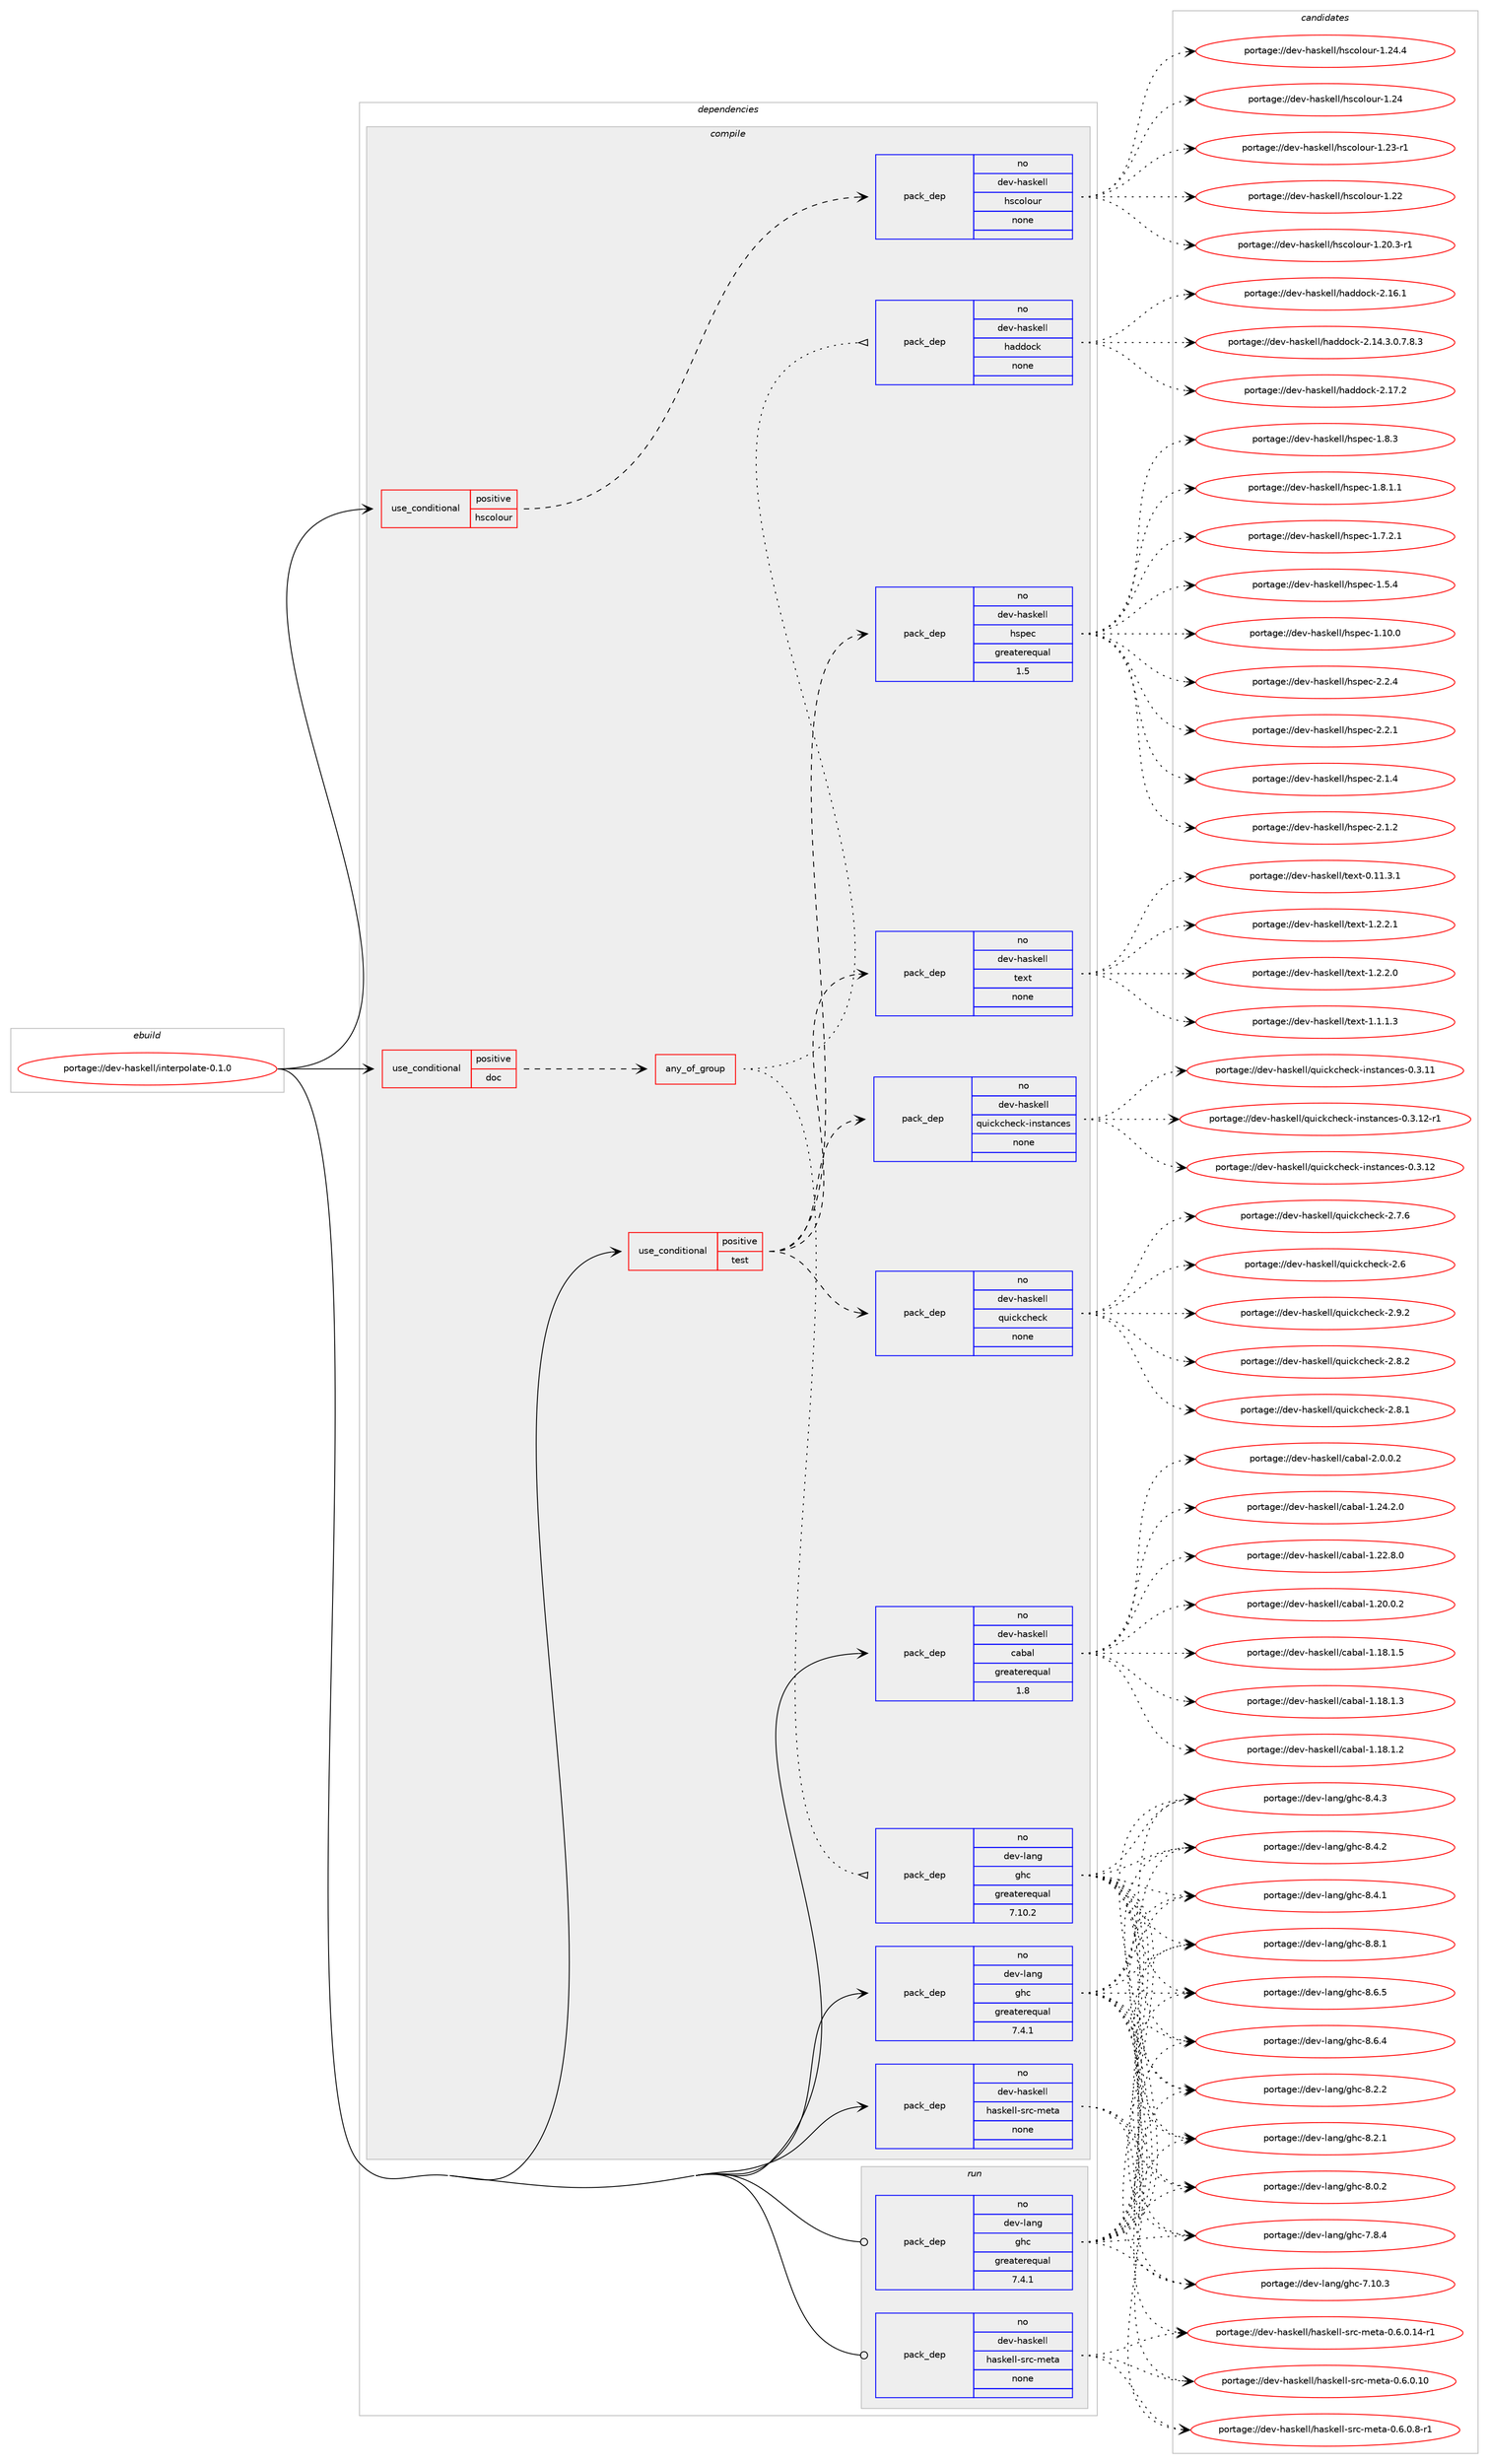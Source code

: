 digraph prolog {

# *************
# Graph options
# *************

newrank=true;
concentrate=true;
compound=true;
graph [rankdir=LR,fontname=Helvetica,fontsize=10,ranksep=1.5];#, ranksep=2.5, nodesep=0.2];
edge  [arrowhead=vee];
node  [fontname=Helvetica,fontsize=10];

# **********
# The ebuild
# **********

subgraph cluster_leftcol {
color=gray;
label=<<i>ebuild</i>>;
id [label="portage://dev-haskell/interpolate-0.1.0", color=red, width=4, href="../dev-haskell/interpolate-0.1.0.svg"];
}

# ****************
# The dependencies
# ****************

subgraph cluster_midcol {
color=gray;
label=<<i>dependencies</i>>;
subgraph cluster_compile {
fillcolor="#eeeeee";
style=filled;
label=<<i>compile</i>>;
subgraph cond133088 {
dependency555394 [label=<<TABLE BORDER="0" CELLBORDER="1" CELLSPACING="0" CELLPADDING="4"><TR><TD ROWSPAN="3" CELLPADDING="10">use_conditional</TD></TR><TR><TD>positive</TD></TR><TR><TD>doc</TD></TR></TABLE>>, shape=none, color=red];
subgraph any6172 {
dependency555395 [label=<<TABLE BORDER="0" CELLBORDER="1" CELLSPACING="0" CELLPADDING="4"><TR><TD CELLPADDING="10">any_of_group</TD></TR></TABLE>>, shape=none, color=red];subgraph pack415897 {
dependency555396 [label=<<TABLE BORDER="0" CELLBORDER="1" CELLSPACING="0" CELLPADDING="4" WIDTH="220"><TR><TD ROWSPAN="6" CELLPADDING="30">pack_dep</TD></TR><TR><TD WIDTH="110">no</TD></TR><TR><TD>dev-haskell</TD></TR><TR><TD>haddock</TD></TR><TR><TD>none</TD></TR><TR><TD></TD></TR></TABLE>>, shape=none, color=blue];
}
dependency555395:e -> dependency555396:w [weight=20,style="dotted",arrowhead="oinv"];
subgraph pack415898 {
dependency555397 [label=<<TABLE BORDER="0" CELLBORDER="1" CELLSPACING="0" CELLPADDING="4" WIDTH="220"><TR><TD ROWSPAN="6" CELLPADDING="30">pack_dep</TD></TR><TR><TD WIDTH="110">no</TD></TR><TR><TD>dev-lang</TD></TR><TR><TD>ghc</TD></TR><TR><TD>greaterequal</TD></TR><TR><TD>7.10.2</TD></TR></TABLE>>, shape=none, color=blue];
}
dependency555395:e -> dependency555397:w [weight=20,style="dotted",arrowhead="oinv"];
}
dependency555394:e -> dependency555395:w [weight=20,style="dashed",arrowhead="vee"];
}
id:e -> dependency555394:w [weight=20,style="solid",arrowhead="vee"];
subgraph cond133089 {
dependency555398 [label=<<TABLE BORDER="0" CELLBORDER="1" CELLSPACING="0" CELLPADDING="4"><TR><TD ROWSPAN="3" CELLPADDING="10">use_conditional</TD></TR><TR><TD>positive</TD></TR><TR><TD>hscolour</TD></TR></TABLE>>, shape=none, color=red];
subgraph pack415899 {
dependency555399 [label=<<TABLE BORDER="0" CELLBORDER="1" CELLSPACING="0" CELLPADDING="4" WIDTH="220"><TR><TD ROWSPAN="6" CELLPADDING="30">pack_dep</TD></TR><TR><TD WIDTH="110">no</TD></TR><TR><TD>dev-haskell</TD></TR><TR><TD>hscolour</TD></TR><TR><TD>none</TD></TR><TR><TD></TD></TR></TABLE>>, shape=none, color=blue];
}
dependency555398:e -> dependency555399:w [weight=20,style="dashed",arrowhead="vee"];
}
id:e -> dependency555398:w [weight=20,style="solid",arrowhead="vee"];
subgraph cond133090 {
dependency555400 [label=<<TABLE BORDER="0" CELLBORDER="1" CELLSPACING="0" CELLPADDING="4"><TR><TD ROWSPAN="3" CELLPADDING="10">use_conditional</TD></TR><TR><TD>positive</TD></TR><TR><TD>test</TD></TR></TABLE>>, shape=none, color=red];
subgraph pack415900 {
dependency555401 [label=<<TABLE BORDER="0" CELLBORDER="1" CELLSPACING="0" CELLPADDING="4" WIDTH="220"><TR><TD ROWSPAN="6" CELLPADDING="30">pack_dep</TD></TR><TR><TD WIDTH="110">no</TD></TR><TR><TD>dev-haskell</TD></TR><TR><TD>hspec</TD></TR><TR><TD>greaterequal</TD></TR><TR><TD>1.5</TD></TR></TABLE>>, shape=none, color=blue];
}
dependency555400:e -> dependency555401:w [weight=20,style="dashed",arrowhead="vee"];
subgraph pack415901 {
dependency555402 [label=<<TABLE BORDER="0" CELLBORDER="1" CELLSPACING="0" CELLPADDING="4" WIDTH="220"><TR><TD ROWSPAN="6" CELLPADDING="30">pack_dep</TD></TR><TR><TD WIDTH="110">no</TD></TR><TR><TD>dev-haskell</TD></TR><TR><TD>quickcheck</TD></TR><TR><TD>none</TD></TR><TR><TD></TD></TR></TABLE>>, shape=none, color=blue];
}
dependency555400:e -> dependency555402:w [weight=20,style="dashed",arrowhead="vee"];
subgraph pack415902 {
dependency555403 [label=<<TABLE BORDER="0" CELLBORDER="1" CELLSPACING="0" CELLPADDING="4" WIDTH="220"><TR><TD ROWSPAN="6" CELLPADDING="30">pack_dep</TD></TR><TR><TD WIDTH="110">no</TD></TR><TR><TD>dev-haskell</TD></TR><TR><TD>quickcheck-instances</TD></TR><TR><TD>none</TD></TR><TR><TD></TD></TR></TABLE>>, shape=none, color=blue];
}
dependency555400:e -> dependency555403:w [weight=20,style="dashed",arrowhead="vee"];
subgraph pack415903 {
dependency555404 [label=<<TABLE BORDER="0" CELLBORDER="1" CELLSPACING="0" CELLPADDING="4" WIDTH="220"><TR><TD ROWSPAN="6" CELLPADDING="30">pack_dep</TD></TR><TR><TD WIDTH="110">no</TD></TR><TR><TD>dev-haskell</TD></TR><TR><TD>text</TD></TR><TR><TD>none</TD></TR><TR><TD></TD></TR></TABLE>>, shape=none, color=blue];
}
dependency555400:e -> dependency555404:w [weight=20,style="dashed",arrowhead="vee"];
}
id:e -> dependency555400:w [weight=20,style="solid",arrowhead="vee"];
subgraph pack415904 {
dependency555405 [label=<<TABLE BORDER="0" CELLBORDER="1" CELLSPACING="0" CELLPADDING="4" WIDTH="220"><TR><TD ROWSPAN="6" CELLPADDING="30">pack_dep</TD></TR><TR><TD WIDTH="110">no</TD></TR><TR><TD>dev-haskell</TD></TR><TR><TD>cabal</TD></TR><TR><TD>greaterequal</TD></TR><TR><TD>1.8</TD></TR></TABLE>>, shape=none, color=blue];
}
id:e -> dependency555405:w [weight=20,style="solid",arrowhead="vee"];
subgraph pack415905 {
dependency555406 [label=<<TABLE BORDER="0" CELLBORDER="1" CELLSPACING="0" CELLPADDING="4" WIDTH="220"><TR><TD ROWSPAN="6" CELLPADDING="30">pack_dep</TD></TR><TR><TD WIDTH="110">no</TD></TR><TR><TD>dev-haskell</TD></TR><TR><TD>haskell-src-meta</TD></TR><TR><TD>none</TD></TR><TR><TD></TD></TR></TABLE>>, shape=none, color=blue];
}
id:e -> dependency555406:w [weight=20,style="solid",arrowhead="vee"];
subgraph pack415906 {
dependency555407 [label=<<TABLE BORDER="0" CELLBORDER="1" CELLSPACING="0" CELLPADDING="4" WIDTH="220"><TR><TD ROWSPAN="6" CELLPADDING="30">pack_dep</TD></TR><TR><TD WIDTH="110">no</TD></TR><TR><TD>dev-lang</TD></TR><TR><TD>ghc</TD></TR><TR><TD>greaterequal</TD></TR><TR><TD>7.4.1</TD></TR></TABLE>>, shape=none, color=blue];
}
id:e -> dependency555407:w [weight=20,style="solid",arrowhead="vee"];
}
subgraph cluster_compileandrun {
fillcolor="#eeeeee";
style=filled;
label=<<i>compile and run</i>>;
}
subgraph cluster_run {
fillcolor="#eeeeee";
style=filled;
label=<<i>run</i>>;
subgraph pack415907 {
dependency555408 [label=<<TABLE BORDER="0" CELLBORDER="1" CELLSPACING="0" CELLPADDING="4" WIDTH="220"><TR><TD ROWSPAN="6" CELLPADDING="30">pack_dep</TD></TR><TR><TD WIDTH="110">no</TD></TR><TR><TD>dev-haskell</TD></TR><TR><TD>haskell-src-meta</TD></TR><TR><TD>none</TD></TR><TR><TD></TD></TR></TABLE>>, shape=none, color=blue];
}
id:e -> dependency555408:w [weight=20,style="solid",arrowhead="odot"];
subgraph pack415908 {
dependency555409 [label=<<TABLE BORDER="0" CELLBORDER="1" CELLSPACING="0" CELLPADDING="4" WIDTH="220"><TR><TD ROWSPAN="6" CELLPADDING="30">pack_dep</TD></TR><TR><TD WIDTH="110">no</TD></TR><TR><TD>dev-lang</TD></TR><TR><TD>ghc</TD></TR><TR><TD>greaterequal</TD></TR><TR><TD>7.4.1</TD></TR></TABLE>>, shape=none, color=blue];
}
id:e -> dependency555409:w [weight=20,style="solid",arrowhead="odot"];
}
}

# **************
# The candidates
# **************

subgraph cluster_choices {
rank=same;
color=gray;
label=<<i>candidates</i>>;

subgraph choice415897 {
color=black;
nodesep=1;
choice100101118451049711510710110810847104971001001119910745504649554650 [label="portage://dev-haskell/haddock-2.17.2", color=red, width=4,href="../dev-haskell/haddock-2.17.2.svg"];
choice100101118451049711510710110810847104971001001119910745504649544649 [label="portage://dev-haskell/haddock-2.16.1", color=red, width=4,href="../dev-haskell/haddock-2.16.1.svg"];
choice1001011184510497115107101108108471049710010011199107455046495246514648465546564651 [label="portage://dev-haskell/haddock-2.14.3.0.7.8.3", color=red, width=4,href="../dev-haskell/haddock-2.14.3.0.7.8.3.svg"];
dependency555396:e -> choice100101118451049711510710110810847104971001001119910745504649554650:w [style=dotted,weight="100"];
dependency555396:e -> choice100101118451049711510710110810847104971001001119910745504649544649:w [style=dotted,weight="100"];
dependency555396:e -> choice1001011184510497115107101108108471049710010011199107455046495246514648465546564651:w [style=dotted,weight="100"];
}
subgraph choice415898 {
color=black;
nodesep=1;
choice10010111845108971101034710310499455646564649 [label="portage://dev-lang/ghc-8.8.1", color=red, width=4,href="../dev-lang/ghc-8.8.1.svg"];
choice10010111845108971101034710310499455646544653 [label="portage://dev-lang/ghc-8.6.5", color=red, width=4,href="../dev-lang/ghc-8.6.5.svg"];
choice10010111845108971101034710310499455646544652 [label="portage://dev-lang/ghc-8.6.4", color=red, width=4,href="../dev-lang/ghc-8.6.4.svg"];
choice10010111845108971101034710310499455646524651 [label="portage://dev-lang/ghc-8.4.3", color=red, width=4,href="../dev-lang/ghc-8.4.3.svg"];
choice10010111845108971101034710310499455646524650 [label="portage://dev-lang/ghc-8.4.2", color=red, width=4,href="../dev-lang/ghc-8.4.2.svg"];
choice10010111845108971101034710310499455646524649 [label="portage://dev-lang/ghc-8.4.1", color=red, width=4,href="../dev-lang/ghc-8.4.1.svg"];
choice10010111845108971101034710310499455646504650 [label="portage://dev-lang/ghc-8.2.2", color=red, width=4,href="../dev-lang/ghc-8.2.2.svg"];
choice10010111845108971101034710310499455646504649 [label="portage://dev-lang/ghc-8.2.1", color=red, width=4,href="../dev-lang/ghc-8.2.1.svg"];
choice10010111845108971101034710310499455646484650 [label="portage://dev-lang/ghc-8.0.2", color=red, width=4,href="../dev-lang/ghc-8.0.2.svg"];
choice10010111845108971101034710310499455546564652 [label="portage://dev-lang/ghc-7.8.4", color=red, width=4,href="../dev-lang/ghc-7.8.4.svg"];
choice1001011184510897110103471031049945554649484651 [label="portage://dev-lang/ghc-7.10.3", color=red, width=4,href="../dev-lang/ghc-7.10.3.svg"];
dependency555397:e -> choice10010111845108971101034710310499455646564649:w [style=dotted,weight="100"];
dependency555397:e -> choice10010111845108971101034710310499455646544653:w [style=dotted,weight="100"];
dependency555397:e -> choice10010111845108971101034710310499455646544652:w [style=dotted,weight="100"];
dependency555397:e -> choice10010111845108971101034710310499455646524651:w [style=dotted,weight="100"];
dependency555397:e -> choice10010111845108971101034710310499455646524650:w [style=dotted,weight="100"];
dependency555397:e -> choice10010111845108971101034710310499455646524649:w [style=dotted,weight="100"];
dependency555397:e -> choice10010111845108971101034710310499455646504650:w [style=dotted,weight="100"];
dependency555397:e -> choice10010111845108971101034710310499455646504649:w [style=dotted,weight="100"];
dependency555397:e -> choice10010111845108971101034710310499455646484650:w [style=dotted,weight="100"];
dependency555397:e -> choice10010111845108971101034710310499455546564652:w [style=dotted,weight="100"];
dependency555397:e -> choice1001011184510897110103471031049945554649484651:w [style=dotted,weight="100"];
}
subgraph choice415899 {
color=black;
nodesep=1;
choice1001011184510497115107101108108471041159911110811111711445494650524652 [label="portage://dev-haskell/hscolour-1.24.4", color=red, width=4,href="../dev-haskell/hscolour-1.24.4.svg"];
choice100101118451049711510710110810847104115991111081111171144549465052 [label="portage://dev-haskell/hscolour-1.24", color=red, width=4,href="../dev-haskell/hscolour-1.24.svg"];
choice1001011184510497115107101108108471041159911110811111711445494650514511449 [label="portage://dev-haskell/hscolour-1.23-r1", color=red, width=4,href="../dev-haskell/hscolour-1.23-r1.svg"];
choice100101118451049711510710110810847104115991111081111171144549465050 [label="portage://dev-haskell/hscolour-1.22", color=red, width=4,href="../dev-haskell/hscolour-1.22.svg"];
choice10010111845104971151071011081084710411599111108111117114454946504846514511449 [label="portage://dev-haskell/hscolour-1.20.3-r1", color=red, width=4,href="../dev-haskell/hscolour-1.20.3-r1.svg"];
dependency555399:e -> choice1001011184510497115107101108108471041159911110811111711445494650524652:w [style=dotted,weight="100"];
dependency555399:e -> choice100101118451049711510710110810847104115991111081111171144549465052:w [style=dotted,weight="100"];
dependency555399:e -> choice1001011184510497115107101108108471041159911110811111711445494650514511449:w [style=dotted,weight="100"];
dependency555399:e -> choice100101118451049711510710110810847104115991111081111171144549465050:w [style=dotted,weight="100"];
dependency555399:e -> choice10010111845104971151071011081084710411599111108111117114454946504846514511449:w [style=dotted,weight="100"];
}
subgraph choice415900 {
color=black;
nodesep=1;
choice10010111845104971151071011081084710411511210199455046504652 [label="portage://dev-haskell/hspec-2.2.4", color=red, width=4,href="../dev-haskell/hspec-2.2.4.svg"];
choice10010111845104971151071011081084710411511210199455046504649 [label="portage://dev-haskell/hspec-2.2.1", color=red, width=4,href="../dev-haskell/hspec-2.2.1.svg"];
choice10010111845104971151071011081084710411511210199455046494652 [label="portage://dev-haskell/hspec-2.1.4", color=red, width=4,href="../dev-haskell/hspec-2.1.4.svg"];
choice10010111845104971151071011081084710411511210199455046494650 [label="portage://dev-haskell/hspec-2.1.2", color=red, width=4,href="../dev-haskell/hspec-2.1.2.svg"];
choice10010111845104971151071011081084710411511210199454946564651 [label="portage://dev-haskell/hspec-1.8.3", color=red, width=4,href="../dev-haskell/hspec-1.8.3.svg"];
choice100101118451049711510710110810847104115112101994549465646494649 [label="portage://dev-haskell/hspec-1.8.1.1", color=red, width=4,href="../dev-haskell/hspec-1.8.1.1.svg"];
choice100101118451049711510710110810847104115112101994549465546504649 [label="portage://dev-haskell/hspec-1.7.2.1", color=red, width=4,href="../dev-haskell/hspec-1.7.2.1.svg"];
choice10010111845104971151071011081084710411511210199454946534652 [label="portage://dev-haskell/hspec-1.5.4", color=red, width=4,href="../dev-haskell/hspec-1.5.4.svg"];
choice1001011184510497115107101108108471041151121019945494649484648 [label="portage://dev-haskell/hspec-1.10.0", color=red, width=4,href="../dev-haskell/hspec-1.10.0.svg"];
dependency555401:e -> choice10010111845104971151071011081084710411511210199455046504652:w [style=dotted,weight="100"];
dependency555401:e -> choice10010111845104971151071011081084710411511210199455046504649:w [style=dotted,weight="100"];
dependency555401:e -> choice10010111845104971151071011081084710411511210199455046494652:w [style=dotted,weight="100"];
dependency555401:e -> choice10010111845104971151071011081084710411511210199455046494650:w [style=dotted,weight="100"];
dependency555401:e -> choice10010111845104971151071011081084710411511210199454946564651:w [style=dotted,weight="100"];
dependency555401:e -> choice100101118451049711510710110810847104115112101994549465646494649:w [style=dotted,weight="100"];
dependency555401:e -> choice100101118451049711510710110810847104115112101994549465546504649:w [style=dotted,weight="100"];
dependency555401:e -> choice10010111845104971151071011081084710411511210199454946534652:w [style=dotted,weight="100"];
dependency555401:e -> choice1001011184510497115107101108108471041151121019945494649484648:w [style=dotted,weight="100"];
}
subgraph choice415901 {
color=black;
nodesep=1;
choice100101118451049711510710110810847113117105991079910410199107455046574650 [label="portage://dev-haskell/quickcheck-2.9.2", color=red, width=4,href="../dev-haskell/quickcheck-2.9.2.svg"];
choice100101118451049711510710110810847113117105991079910410199107455046564650 [label="portage://dev-haskell/quickcheck-2.8.2", color=red, width=4,href="../dev-haskell/quickcheck-2.8.2.svg"];
choice100101118451049711510710110810847113117105991079910410199107455046564649 [label="portage://dev-haskell/quickcheck-2.8.1", color=red, width=4,href="../dev-haskell/quickcheck-2.8.1.svg"];
choice100101118451049711510710110810847113117105991079910410199107455046554654 [label="portage://dev-haskell/quickcheck-2.7.6", color=red, width=4,href="../dev-haskell/quickcheck-2.7.6.svg"];
choice10010111845104971151071011081084711311710599107991041019910745504654 [label="portage://dev-haskell/quickcheck-2.6", color=red, width=4,href="../dev-haskell/quickcheck-2.6.svg"];
dependency555402:e -> choice100101118451049711510710110810847113117105991079910410199107455046574650:w [style=dotted,weight="100"];
dependency555402:e -> choice100101118451049711510710110810847113117105991079910410199107455046564650:w [style=dotted,weight="100"];
dependency555402:e -> choice100101118451049711510710110810847113117105991079910410199107455046564649:w [style=dotted,weight="100"];
dependency555402:e -> choice100101118451049711510710110810847113117105991079910410199107455046554654:w [style=dotted,weight="100"];
dependency555402:e -> choice10010111845104971151071011081084711311710599107991041019910745504654:w [style=dotted,weight="100"];
}
subgraph choice415902 {
color=black;
nodesep=1;
choice100101118451049711510710110810847113117105991079910410199107451051101151169711099101115454846514649504511449 [label="portage://dev-haskell/quickcheck-instances-0.3.12-r1", color=red, width=4,href="../dev-haskell/quickcheck-instances-0.3.12-r1.svg"];
choice10010111845104971151071011081084711311710599107991041019910745105110115116971109910111545484651464950 [label="portage://dev-haskell/quickcheck-instances-0.3.12", color=red, width=4,href="../dev-haskell/quickcheck-instances-0.3.12.svg"];
choice10010111845104971151071011081084711311710599107991041019910745105110115116971109910111545484651464949 [label="portage://dev-haskell/quickcheck-instances-0.3.11", color=red, width=4,href="../dev-haskell/quickcheck-instances-0.3.11.svg"];
dependency555403:e -> choice100101118451049711510710110810847113117105991079910410199107451051101151169711099101115454846514649504511449:w [style=dotted,weight="100"];
dependency555403:e -> choice10010111845104971151071011081084711311710599107991041019910745105110115116971109910111545484651464950:w [style=dotted,weight="100"];
dependency555403:e -> choice10010111845104971151071011081084711311710599107991041019910745105110115116971109910111545484651464949:w [style=dotted,weight="100"];
}
subgraph choice415903 {
color=black;
nodesep=1;
choice1001011184510497115107101108108471161011201164549465046504649 [label="portage://dev-haskell/text-1.2.2.1", color=red, width=4,href="../dev-haskell/text-1.2.2.1.svg"];
choice1001011184510497115107101108108471161011201164549465046504648 [label="portage://dev-haskell/text-1.2.2.0", color=red, width=4,href="../dev-haskell/text-1.2.2.0.svg"];
choice1001011184510497115107101108108471161011201164549464946494651 [label="portage://dev-haskell/text-1.1.1.3", color=red, width=4,href="../dev-haskell/text-1.1.1.3.svg"];
choice100101118451049711510710110810847116101120116454846494946514649 [label="portage://dev-haskell/text-0.11.3.1", color=red, width=4,href="../dev-haskell/text-0.11.3.1.svg"];
dependency555404:e -> choice1001011184510497115107101108108471161011201164549465046504649:w [style=dotted,weight="100"];
dependency555404:e -> choice1001011184510497115107101108108471161011201164549465046504648:w [style=dotted,weight="100"];
dependency555404:e -> choice1001011184510497115107101108108471161011201164549464946494651:w [style=dotted,weight="100"];
dependency555404:e -> choice100101118451049711510710110810847116101120116454846494946514649:w [style=dotted,weight="100"];
}
subgraph choice415904 {
color=black;
nodesep=1;
choice100101118451049711510710110810847999798971084550464846484650 [label="portage://dev-haskell/cabal-2.0.0.2", color=red, width=4,href="../dev-haskell/cabal-2.0.0.2.svg"];
choice10010111845104971151071011081084799979897108454946505246504648 [label="portage://dev-haskell/cabal-1.24.2.0", color=red, width=4,href="../dev-haskell/cabal-1.24.2.0.svg"];
choice10010111845104971151071011081084799979897108454946505046564648 [label="portage://dev-haskell/cabal-1.22.8.0", color=red, width=4,href="../dev-haskell/cabal-1.22.8.0.svg"];
choice10010111845104971151071011081084799979897108454946504846484650 [label="portage://dev-haskell/cabal-1.20.0.2", color=red, width=4,href="../dev-haskell/cabal-1.20.0.2.svg"];
choice10010111845104971151071011081084799979897108454946495646494653 [label="portage://dev-haskell/cabal-1.18.1.5", color=red, width=4,href="../dev-haskell/cabal-1.18.1.5.svg"];
choice10010111845104971151071011081084799979897108454946495646494651 [label="portage://dev-haskell/cabal-1.18.1.3", color=red, width=4,href="../dev-haskell/cabal-1.18.1.3.svg"];
choice10010111845104971151071011081084799979897108454946495646494650 [label="portage://dev-haskell/cabal-1.18.1.2", color=red, width=4,href="../dev-haskell/cabal-1.18.1.2.svg"];
dependency555405:e -> choice100101118451049711510710110810847999798971084550464846484650:w [style=dotted,weight="100"];
dependency555405:e -> choice10010111845104971151071011081084799979897108454946505246504648:w [style=dotted,weight="100"];
dependency555405:e -> choice10010111845104971151071011081084799979897108454946505046564648:w [style=dotted,weight="100"];
dependency555405:e -> choice10010111845104971151071011081084799979897108454946504846484650:w [style=dotted,weight="100"];
dependency555405:e -> choice10010111845104971151071011081084799979897108454946495646494653:w [style=dotted,weight="100"];
dependency555405:e -> choice10010111845104971151071011081084799979897108454946495646494651:w [style=dotted,weight="100"];
dependency555405:e -> choice10010111845104971151071011081084799979897108454946495646494650:w [style=dotted,weight="100"];
}
subgraph choice415905 {
color=black;
nodesep=1;
choice100101118451049711510710110810847104971151071011081084511511499451091011169745484654464846564511449 [label="portage://dev-haskell/haskell-src-meta-0.6.0.8-r1", color=red, width=4,href="../dev-haskell/haskell-src-meta-0.6.0.8-r1.svg"];
choice10010111845104971151071011081084710497115107101108108451151149945109101116974548465446484649524511449 [label="portage://dev-haskell/haskell-src-meta-0.6.0.14-r1", color=red, width=4,href="../dev-haskell/haskell-src-meta-0.6.0.14-r1.svg"];
choice1001011184510497115107101108108471049711510710110810845115114994510910111697454846544648464948 [label="portage://dev-haskell/haskell-src-meta-0.6.0.10", color=red, width=4,href="../dev-haskell/haskell-src-meta-0.6.0.10.svg"];
dependency555406:e -> choice100101118451049711510710110810847104971151071011081084511511499451091011169745484654464846564511449:w [style=dotted,weight="100"];
dependency555406:e -> choice10010111845104971151071011081084710497115107101108108451151149945109101116974548465446484649524511449:w [style=dotted,weight="100"];
dependency555406:e -> choice1001011184510497115107101108108471049711510710110810845115114994510910111697454846544648464948:w [style=dotted,weight="100"];
}
subgraph choice415906 {
color=black;
nodesep=1;
choice10010111845108971101034710310499455646564649 [label="portage://dev-lang/ghc-8.8.1", color=red, width=4,href="../dev-lang/ghc-8.8.1.svg"];
choice10010111845108971101034710310499455646544653 [label="portage://dev-lang/ghc-8.6.5", color=red, width=4,href="../dev-lang/ghc-8.6.5.svg"];
choice10010111845108971101034710310499455646544652 [label="portage://dev-lang/ghc-8.6.4", color=red, width=4,href="../dev-lang/ghc-8.6.4.svg"];
choice10010111845108971101034710310499455646524651 [label="portage://dev-lang/ghc-8.4.3", color=red, width=4,href="../dev-lang/ghc-8.4.3.svg"];
choice10010111845108971101034710310499455646524650 [label="portage://dev-lang/ghc-8.4.2", color=red, width=4,href="../dev-lang/ghc-8.4.2.svg"];
choice10010111845108971101034710310499455646524649 [label="portage://dev-lang/ghc-8.4.1", color=red, width=4,href="../dev-lang/ghc-8.4.1.svg"];
choice10010111845108971101034710310499455646504650 [label="portage://dev-lang/ghc-8.2.2", color=red, width=4,href="../dev-lang/ghc-8.2.2.svg"];
choice10010111845108971101034710310499455646504649 [label="portage://dev-lang/ghc-8.2.1", color=red, width=4,href="../dev-lang/ghc-8.2.1.svg"];
choice10010111845108971101034710310499455646484650 [label="portage://dev-lang/ghc-8.0.2", color=red, width=4,href="../dev-lang/ghc-8.0.2.svg"];
choice10010111845108971101034710310499455546564652 [label="portage://dev-lang/ghc-7.8.4", color=red, width=4,href="../dev-lang/ghc-7.8.4.svg"];
choice1001011184510897110103471031049945554649484651 [label="portage://dev-lang/ghc-7.10.3", color=red, width=4,href="../dev-lang/ghc-7.10.3.svg"];
dependency555407:e -> choice10010111845108971101034710310499455646564649:w [style=dotted,weight="100"];
dependency555407:e -> choice10010111845108971101034710310499455646544653:w [style=dotted,weight="100"];
dependency555407:e -> choice10010111845108971101034710310499455646544652:w [style=dotted,weight="100"];
dependency555407:e -> choice10010111845108971101034710310499455646524651:w [style=dotted,weight="100"];
dependency555407:e -> choice10010111845108971101034710310499455646524650:w [style=dotted,weight="100"];
dependency555407:e -> choice10010111845108971101034710310499455646524649:w [style=dotted,weight="100"];
dependency555407:e -> choice10010111845108971101034710310499455646504650:w [style=dotted,weight="100"];
dependency555407:e -> choice10010111845108971101034710310499455646504649:w [style=dotted,weight="100"];
dependency555407:e -> choice10010111845108971101034710310499455646484650:w [style=dotted,weight="100"];
dependency555407:e -> choice10010111845108971101034710310499455546564652:w [style=dotted,weight="100"];
dependency555407:e -> choice1001011184510897110103471031049945554649484651:w [style=dotted,weight="100"];
}
subgraph choice415907 {
color=black;
nodesep=1;
choice100101118451049711510710110810847104971151071011081084511511499451091011169745484654464846564511449 [label="portage://dev-haskell/haskell-src-meta-0.6.0.8-r1", color=red, width=4,href="../dev-haskell/haskell-src-meta-0.6.0.8-r1.svg"];
choice10010111845104971151071011081084710497115107101108108451151149945109101116974548465446484649524511449 [label="portage://dev-haskell/haskell-src-meta-0.6.0.14-r1", color=red, width=4,href="../dev-haskell/haskell-src-meta-0.6.0.14-r1.svg"];
choice1001011184510497115107101108108471049711510710110810845115114994510910111697454846544648464948 [label="portage://dev-haskell/haskell-src-meta-0.6.0.10", color=red, width=4,href="../dev-haskell/haskell-src-meta-0.6.0.10.svg"];
dependency555408:e -> choice100101118451049711510710110810847104971151071011081084511511499451091011169745484654464846564511449:w [style=dotted,weight="100"];
dependency555408:e -> choice10010111845104971151071011081084710497115107101108108451151149945109101116974548465446484649524511449:w [style=dotted,weight="100"];
dependency555408:e -> choice1001011184510497115107101108108471049711510710110810845115114994510910111697454846544648464948:w [style=dotted,weight="100"];
}
subgraph choice415908 {
color=black;
nodesep=1;
choice10010111845108971101034710310499455646564649 [label="portage://dev-lang/ghc-8.8.1", color=red, width=4,href="../dev-lang/ghc-8.8.1.svg"];
choice10010111845108971101034710310499455646544653 [label="portage://dev-lang/ghc-8.6.5", color=red, width=4,href="../dev-lang/ghc-8.6.5.svg"];
choice10010111845108971101034710310499455646544652 [label="portage://dev-lang/ghc-8.6.4", color=red, width=4,href="../dev-lang/ghc-8.6.4.svg"];
choice10010111845108971101034710310499455646524651 [label="portage://dev-lang/ghc-8.4.3", color=red, width=4,href="../dev-lang/ghc-8.4.3.svg"];
choice10010111845108971101034710310499455646524650 [label="portage://dev-lang/ghc-8.4.2", color=red, width=4,href="../dev-lang/ghc-8.4.2.svg"];
choice10010111845108971101034710310499455646524649 [label="portage://dev-lang/ghc-8.4.1", color=red, width=4,href="../dev-lang/ghc-8.4.1.svg"];
choice10010111845108971101034710310499455646504650 [label="portage://dev-lang/ghc-8.2.2", color=red, width=4,href="../dev-lang/ghc-8.2.2.svg"];
choice10010111845108971101034710310499455646504649 [label="portage://dev-lang/ghc-8.2.1", color=red, width=4,href="../dev-lang/ghc-8.2.1.svg"];
choice10010111845108971101034710310499455646484650 [label="portage://dev-lang/ghc-8.0.2", color=red, width=4,href="../dev-lang/ghc-8.0.2.svg"];
choice10010111845108971101034710310499455546564652 [label="portage://dev-lang/ghc-7.8.4", color=red, width=4,href="../dev-lang/ghc-7.8.4.svg"];
choice1001011184510897110103471031049945554649484651 [label="portage://dev-lang/ghc-7.10.3", color=red, width=4,href="../dev-lang/ghc-7.10.3.svg"];
dependency555409:e -> choice10010111845108971101034710310499455646564649:w [style=dotted,weight="100"];
dependency555409:e -> choice10010111845108971101034710310499455646544653:w [style=dotted,weight="100"];
dependency555409:e -> choice10010111845108971101034710310499455646544652:w [style=dotted,weight="100"];
dependency555409:e -> choice10010111845108971101034710310499455646524651:w [style=dotted,weight="100"];
dependency555409:e -> choice10010111845108971101034710310499455646524650:w [style=dotted,weight="100"];
dependency555409:e -> choice10010111845108971101034710310499455646524649:w [style=dotted,weight="100"];
dependency555409:e -> choice10010111845108971101034710310499455646504650:w [style=dotted,weight="100"];
dependency555409:e -> choice10010111845108971101034710310499455646504649:w [style=dotted,weight="100"];
dependency555409:e -> choice10010111845108971101034710310499455646484650:w [style=dotted,weight="100"];
dependency555409:e -> choice10010111845108971101034710310499455546564652:w [style=dotted,weight="100"];
dependency555409:e -> choice1001011184510897110103471031049945554649484651:w [style=dotted,weight="100"];
}
}

}
